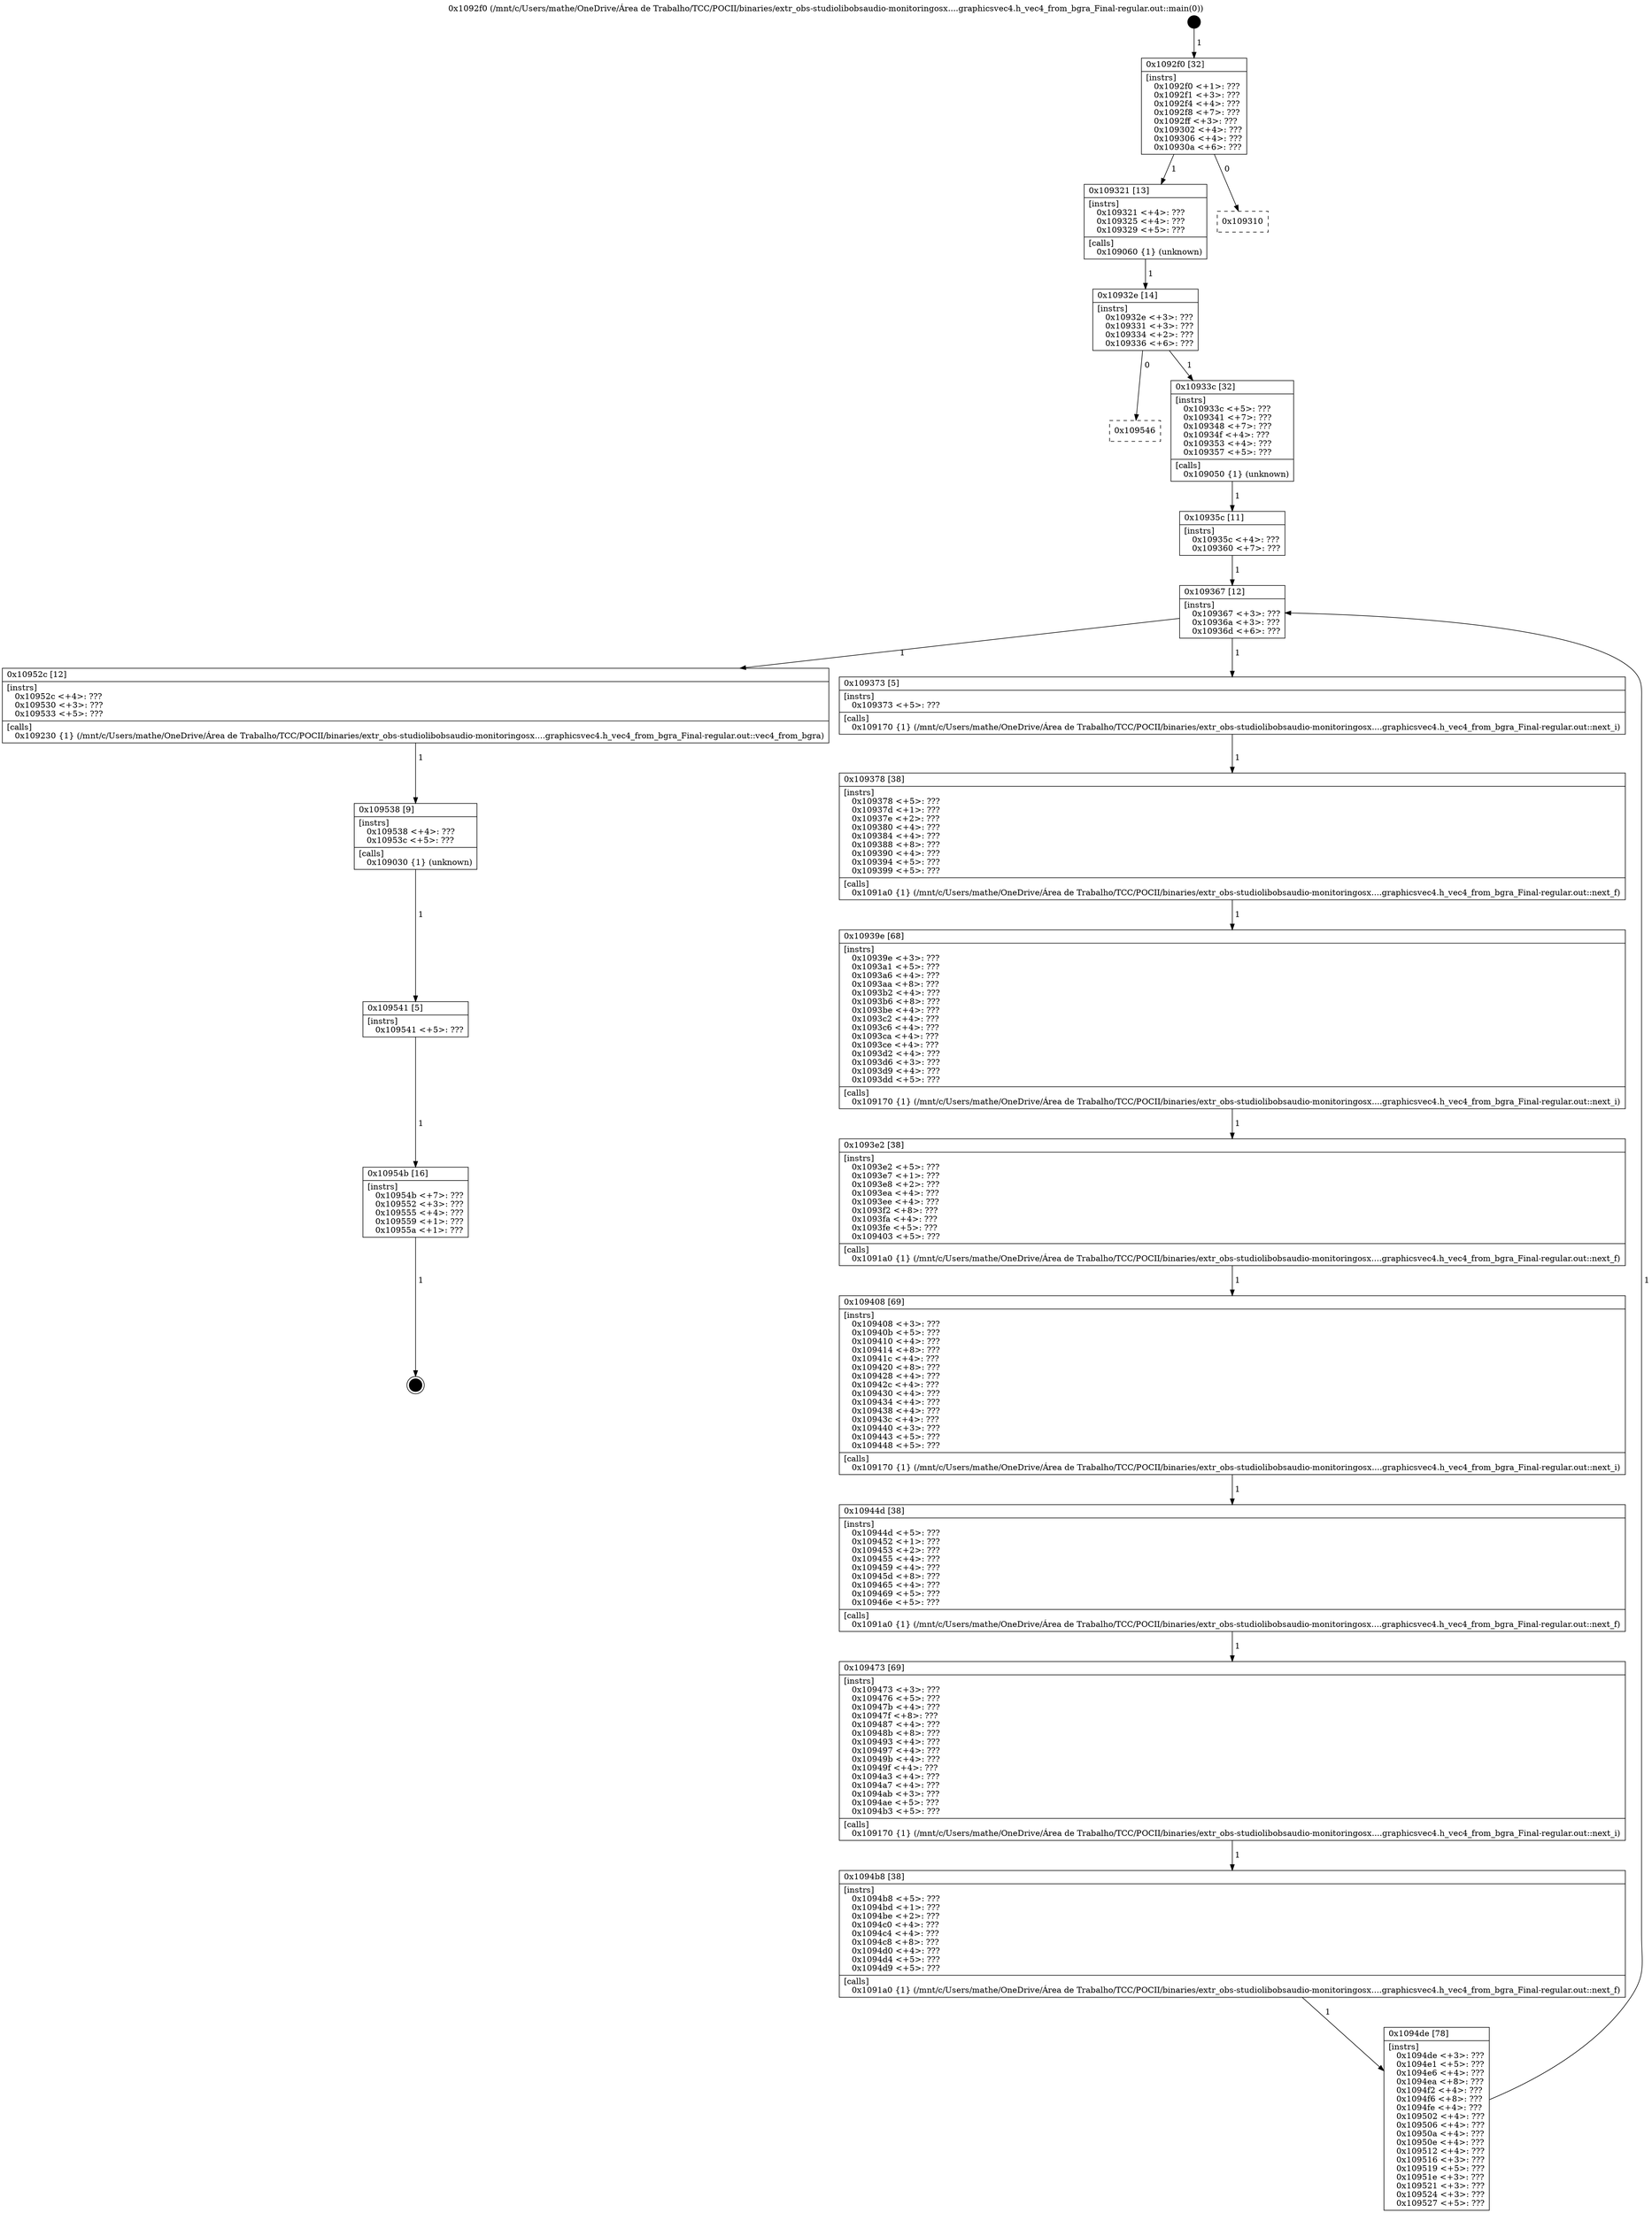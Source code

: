 digraph "0x1092f0" {
  label = "0x1092f0 (/mnt/c/Users/mathe/OneDrive/Área de Trabalho/TCC/POCII/binaries/extr_obs-studiolibobsaudio-monitoringosx....graphicsvec4.h_vec4_from_bgra_Final-regular.out::main(0))"
  labelloc = "t"
  node[shape=record]

  Entry [label="",width=0.3,height=0.3,shape=circle,fillcolor=black,style=filled]
  "0x1092f0" [label="{
     0x1092f0 [32]\l
     | [instrs]\l
     &nbsp;&nbsp;0x1092f0 \<+1\>: ???\l
     &nbsp;&nbsp;0x1092f1 \<+3\>: ???\l
     &nbsp;&nbsp;0x1092f4 \<+4\>: ???\l
     &nbsp;&nbsp;0x1092f8 \<+7\>: ???\l
     &nbsp;&nbsp;0x1092ff \<+3\>: ???\l
     &nbsp;&nbsp;0x109302 \<+4\>: ???\l
     &nbsp;&nbsp;0x109306 \<+4\>: ???\l
     &nbsp;&nbsp;0x10930a \<+6\>: ???\l
  }"]
  "0x109321" [label="{
     0x109321 [13]\l
     | [instrs]\l
     &nbsp;&nbsp;0x109321 \<+4\>: ???\l
     &nbsp;&nbsp;0x109325 \<+4\>: ???\l
     &nbsp;&nbsp;0x109329 \<+5\>: ???\l
     | [calls]\l
     &nbsp;&nbsp;0x109060 \{1\} (unknown)\l
  }"]
  "0x109310" [label="{
     0x109310\l
  }", style=dashed]
  "0x10932e" [label="{
     0x10932e [14]\l
     | [instrs]\l
     &nbsp;&nbsp;0x10932e \<+3\>: ???\l
     &nbsp;&nbsp;0x109331 \<+3\>: ???\l
     &nbsp;&nbsp;0x109334 \<+2\>: ???\l
     &nbsp;&nbsp;0x109336 \<+6\>: ???\l
  }"]
  "0x109546" [label="{
     0x109546\l
  }", style=dashed]
  "0x10933c" [label="{
     0x10933c [32]\l
     | [instrs]\l
     &nbsp;&nbsp;0x10933c \<+5\>: ???\l
     &nbsp;&nbsp;0x109341 \<+7\>: ???\l
     &nbsp;&nbsp;0x109348 \<+7\>: ???\l
     &nbsp;&nbsp;0x10934f \<+4\>: ???\l
     &nbsp;&nbsp;0x109353 \<+4\>: ???\l
     &nbsp;&nbsp;0x109357 \<+5\>: ???\l
     | [calls]\l
     &nbsp;&nbsp;0x109050 \{1\} (unknown)\l
  }"]
  Exit [label="",width=0.3,height=0.3,shape=circle,fillcolor=black,style=filled,peripheries=2]
  "0x109367" [label="{
     0x109367 [12]\l
     | [instrs]\l
     &nbsp;&nbsp;0x109367 \<+3\>: ???\l
     &nbsp;&nbsp;0x10936a \<+3\>: ???\l
     &nbsp;&nbsp;0x10936d \<+6\>: ???\l
  }"]
  "0x10952c" [label="{
     0x10952c [12]\l
     | [instrs]\l
     &nbsp;&nbsp;0x10952c \<+4\>: ???\l
     &nbsp;&nbsp;0x109530 \<+3\>: ???\l
     &nbsp;&nbsp;0x109533 \<+5\>: ???\l
     | [calls]\l
     &nbsp;&nbsp;0x109230 \{1\} (/mnt/c/Users/mathe/OneDrive/Área de Trabalho/TCC/POCII/binaries/extr_obs-studiolibobsaudio-monitoringosx....graphicsvec4.h_vec4_from_bgra_Final-regular.out::vec4_from_bgra)\l
  }"]
  "0x109373" [label="{
     0x109373 [5]\l
     | [instrs]\l
     &nbsp;&nbsp;0x109373 \<+5\>: ???\l
     | [calls]\l
     &nbsp;&nbsp;0x109170 \{1\} (/mnt/c/Users/mathe/OneDrive/Área de Trabalho/TCC/POCII/binaries/extr_obs-studiolibobsaudio-monitoringosx....graphicsvec4.h_vec4_from_bgra_Final-regular.out::next_i)\l
  }"]
  "0x109378" [label="{
     0x109378 [38]\l
     | [instrs]\l
     &nbsp;&nbsp;0x109378 \<+5\>: ???\l
     &nbsp;&nbsp;0x10937d \<+1\>: ???\l
     &nbsp;&nbsp;0x10937e \<+2\>: ???\l
     &nbsp;&nbsp;0x109380 \<+4\>: ???\l
     &nbsp;&nbsp;0x109384 \<+4\>: ???\l
     &nbsp;&nbsp;0x109388 \<+8\>: ???\l
     &nbsp;&nbsp;0x109390 \<+4\>: ???\l
     &nbsp;&nbsp;0x109394 \<+5\>: ???\l
     &nbsp;&nbsp;0x109399 \<+5\>: ???\l
     | [calls]\l
     &nbsp;&nbsp;0x1091a0 \{1\} (/mnt/c/Users/mathe/OneDrive/Área de Trabalho/TCC/POCII/binaries/extr_obs-studiolibobsaudio-monitoringosx....graphicsvec4.h_vec4_from_bgra_Final-regular.out::next_f)\l
  }"]
  "0x10939e" [label="{
     0x10939e [68]\l
     | [instrs]\l
     &nbsp;&nbsp;0x10939e \<+3\>: ???\l
     &nbsp;&nbsp;0x1093a1 \<+5\>: ???\l
     &nbsp;&nbsp;0x1093a6 \<+4\>: ???\l
     &nbsp;&nbsp;0x1093aa \<+8\>: ???\l
     &nbsp;&nbsp;0x1093b2 \<+4\>: ???\l
     &nbsp;&nbsp;0x1093b6 \<+8\>: ???\l
     &nbsp;&nbsp;0x1093be \<+4\>: ???\l
     &nbsp;&nbsp;0x1093c2 \<+4\>: ???\l
     &nbsp;&nbsp;0x1093c6 \<+4\>: ???\l
     &nbsp;&nbsp;0x1093ca \<+4\>: ???\l
     &nbsp;&nbsp;0x1093ce \<+4\>: ???\l
     &nbsp;&nbsp;0x1093d2 \<+4\>: ???\l
     &nbsp;&nbsp;0x1093d6 \<+3\>: ???\l
     &nbsp;&nbsp;0x1093d9 \<+4\>: ???\l
     &nbsp;&nbsp;0x1093dd \<+5\>: ???\l
     | [calls]\l
     &nbsp;&nbsp;0x109170 \{1\} (/mnt/c/Users/mathe/OneDrive/Área de Trabalho/TCC/POCII/binaries/extr_obs-studiolibobsaudio-monitoringosx....graphicsvec4.h_vec4_from_bgra_Final-regular.out::next_i)\l
  }"]
  "0x1093e2" [label="{
     0x1093e2 [38]\l
     | [instrs]\l
     &nbsp;&nbsp;0x1093e2 \<+5\>: ???\l
     &nbsp;&nbsp;0x1093e7 \<+1\>: ???\l
     &nbsp;&nbsp;0x1093e8 \<+2\>: ???\l
     &nbsp;&nbsp;0x1093ea \<+4\>: ???\l
     &nbsp;&nbsp;0x1093ee \<+4\>: ???\l
     &nbsp;&nbsp;0x1093f2 \<+8\>: ???\l
     &nbsp;&nbsp;0x1093fa \<+4\>: ???\l
     &nbsp;&nbsp;0x1093fe \<+5\>: ???\l
     &nbsp;&nbsp;0x109403 \<+5\>: ???\l
     | [calls]\l
     &nbsp;&nbsp;0x1091a0 \{1\} (/mnt/c/Users/mathe/OneDrive/Área de Trabalho/TCC/POCII/binaries/extr_obs-studiolibobsaudio-monitoringosx....graphicsvec4.h_vec4_from_bgra_Final-regular.out::next_f)\l
  }"]
  "0x109408" [label="{
     0x109408 [69]\l
     | [instrs]\l
     &nbsp;&nbsp;0x109408 \<+3\>: ???\l
     &nbsp;&nbsp;0x10940b \<+5\>: ???\l
     &nbsp;&nbsp;0x109410 \<+4\>: ???\l
     &nbsp;&nbsp;0x109414 \<+8\>: ???\l
     &nbsp;&nbsp;0x10941c \<+4\>: ???\l
     &nbsp;&nbsp;0x109420 \<+8\>: ???\l
     &nbsp;&nbsp;0x109428 \<+4\>: ???\l
     &nbsp;&nbsp;0x10942c \<+4\>: ???\l
     &nbsp;&nbsp;0x109430 \<+4\>: ???\l
     &nbsp;&nbsp;0x109434 \<+4\>: ???\l
     &nbsp;&nbsp;0x109438 \<+4\>: ???\l
     &nbsp;&nbsp;0x10943c \<+4\>: ???\l
     &nbsp;&nbsp;0x109440 \<+3\>: ???\l
     &nbsp;&nbsp;0x109443 \<+5\>: ???\l
     &nbsp;&nbsp;0x109448 \<+5\>: ???\l
     | [calls]\l
     &nbsp;&nbsp;0x109170 \{1\} (/mnt/c/Users/mathe/OneDrive/Área de Trabalho/TCC/POCII/binaries/extr_obs-studiolibobsaudio-monitoringosx....graphicsvec4.h_vec4_from_bgra_Final-regular.out::next_i)\l
  }"]
  "0x10944d" [label="{
     0x10944d [38]\l
     | [instrs]\l
     &nbsp;&nbsp;0x10944d \<+5\>: ???\l
     &nbsp;&nbsp;0x109452 \<+1\>: ???\l
     &nbsp;&nbsp;0x109453 \<+2\>: ???\l
     &nbsp;&nbsp;0x109455 \<+4\>: ???\l
     &nbsp;&nbsp;0x109459 \<+4\>: ???\l
     &nbsp;&nbsp;0x10945d \<+8\>: ???\l
     &nbsp;&nbsp;0x109465 \<+4\>: ???\l
     &nbsp;&nbsp;0x109469 \<+5\>: ???\l
     &nbsp;&nbsp;0x10946e \<+5\>: ???\l
     | [calls]\l
     &nbsp;&nbsp;0x1091a0 \{1\} (/mnt/c/Users/mathe/OneDrive/Área de Trabalho/TCC/POCII/binaries/extr_obs-studiolibobsaudio-monitoringosx....graphicsvec4.h_vec4_from_bgra_Final-regular.out::next_f)\l
  }"]
  "0x109473" [label="{
     0x109473 [69]\l
     | [instrs]\l
     &nbsp;&nbsp;0x109473 \<+3\>: ???\l
     &nbsp;&nbsp;0x109476 \<+5\>: ???\l
     &nbsp;&nbsp;0x10947b \<+4\>: ???\l
     &nbsp;&nbsp;0x10947f \<+8\>: ???\l
     &nbsp;&nbsp;0x109487 \<+4\>: ???\l
     &nbsp;&nbsp;0x10948b \<+8\>: ???\l
     &nbsp;&nbsp;0x109493 \<+4\>: ???\l
     &nbsp;&nbsp;0x109497 \<+4\>: ???\l
     &nbsp;&nbsp;0x10949b \<+4\>: ???\l
     &nbsp;&nbsp;0x10949f \<+4\>: ???\l
     &nbsp;&nbsp;0x1094a3 \<+4\>: ???\l
     &nbsp;&nbsp;0x1094a7 \<+4\>: ???\l
     &nbsp;&nbsp;0x1094ab \<+3\>: ???\l
     &nbsp;&nbsp;0x1094ae \<+5\>: ???\l
     &nbsp;&nbsp;0x1094b3 \<+5\>: ???\l
     | [calls]\l
     &nbsp;&nbsp;0x109170 \{1\} (/mnt/c/Users/mathe/OneDrive/Área de Trabalho/TCC/POCII/binaries/extr_obs-studiolibobsaudio-monitoringosx....graphicsvec4.h_vec4_from_bgra_Final-regular.out::next_i)\l
  }"]
  "0x1094b8" [label="{
     0x1094b8 [38]\l
     | [instrs]\l
     &nbsp;&nbsp;0x1094b8 \<+5\>: ???\l
     &nbsp;&nbsp;0x1094bd \<+1\>: ???\l
     &nbsp;&nbsp;0x1094be \<+2\>: ???\l
     &nbsp;&nbsp;0x1094c0 \<+4\>: ???\l
     &nbsp;&nbsp;0x1094c4 \<+4\>: ???\l
     &nbsp;&nbsp;0x1094c8 \<+8\>: ???\l
     &nbsp;&nbsp;0x1094d0 \<+4\>: ???\l
     &nbsp;&nbsp;0x1094d4 \<+5\>: ???\l
     &nbsp;&nbsp;0x1094d9 \<+5\>: ???\l
     | [calls]\l
     &nbsp;&nbsp;0x1091a0 \{1\} (/mnt/c/Users/mathe/OneDrive/Área de Trabalho/TCC/POCII/binaries/extr_obs-studiolibobsaudio-monitoringosx....graphicsvec4.h_vec4_from_bgra_Final-regular.out::next_f)\l
  }"]
  "0x1094de" [label="{
     0x1094de [78]\l
     | [instrs]\l
     &nbsp;&nbsp;0x1094de \<+3\>: ???\l
     &nbsp;&nbsp;0x1094e1 \<+5\>: ???\l
     &nbsp;&nbsp;0x1094e6 \<+4\>: ???\l
     &nbsp;&nbsp;0x1094ea \<+8\>: ???\l
     &nbsp;&nbsp;0x1094f2 \<+4\>: ???\l
     &nbsp;&nbsp;0x1094f6 \<+8\>: ???\l
     &nbsp;&nbsp;0x1094fe \<+4\>: ???\l
     &nbsp;&nbsp;0x109502 \<+4\>: ???\l
     &nbsp;&nbsp;0x109506 \<+4\>: ???\l
     &nbsp;&nbsp;0x10950a \<+4\>: ???\l
     &nbsp;&nbsp;0x10950e \<+4\>: ???\l
     &nbsp;&nbsp;0x109512 \<+4\>: ???\l
     &nbsp;&nbsp;0x109516 \<+3\>: ???\l
     &nbsp;&nbsp;0x109519 \<+5\>: ???\l
     &nbsp;&nbsp;0x10951e \<+3\>: ???\l
     &nbsp;&nbsp;0x109521 \<+3\>: ???\l
     &nbsp;&nbsp;0x109524 \<+3\>: ???\l
     &nbsp;&nbsp;0x109527 \<+5\>: ???\l
  }"]
  "0x10935c" [label="{
     0x10935c [11]\l
     | [instrs]\l
     &nbsp;&nbsp;0x10935c \<+4\>: ???\l
     &nbsp;&nbsp;0x109360 \<+7\>: ???\l
  }"]
  "0x109538" [label="{
     0x109538 [9]\l
     | [instrs]\l
     &nbsp;&nbsp;0x109538 \<+4\>: ???\l
     &nbsp;&nbsp;0x10953c \<+5\>: ???\l
     | [calls]\l
     &nbsp;&nbsp;0x109030 \{1\} (unknown)\l
  }"]
  "0x109541" [label="{
     0x109541 [5]\l
     | [instrs]\l
     &nbsp;&nbsp;0x109541 \<+5\>: ???\l
  }"]
  "0x10954b" [label="{
     0x10954b [16]\l
     | [instrs]\l
     &nbsp;&nbsp;0x10954b \<+7\>: ???\l
     &nbsp;&nbsp;0x109552 \<+3\>: ???\l
     &nbsp;&nbsp;0x109555 \<+4\>: ???\l
     &nbsp;&nbsp;0x109559 \<+1\>: ???\l
     &nbsp;&nbsp;0x10955a \<+1\>: ???\l
  }"]
  Entry -> "0x1092f0" [label=" 1"]
  "0x1092f0" -> "0x109321" [label=" 1"]
  "0x1092f0" -> "0x109310" [label=" 0"]
  "0x109321" -> "0x10932e" [label=" 1"]
  "0x10932e" -> "0x109546" [label=" 0"]
  "0x10932e" -> "0x10933c" [label=" 1"]
  "0x10954b" -> Exit [label=" 1"]
  "0x10933c" -> "0x10935c" [label=" 1"]
  "0x109367" -> "0x10952c" [label=" 1"]
  "0x109367" -> "0x109373" [label=" 1"]
  "0x109373" -> "0x109378" [label=" 1"]
  "0x109378" -> "0x10939e" [label=" 1"]
  "0x10939e" -> "0x1093e2" [label=" 1"]
  "0x1093e2" -> "0x109408" [label=" 1"]
  "0x109408" -> "0x10944d" [label=" 1"]
  "0x10944d" -> "0x109473" [label=" 1"]
  "0x109473" -> "0x1094b8" [label=" 1"]
  "0x1094b8" -> "0x1094de" [label=" 1"]
  "0x10935c" -> "0x109367" [label=" 1"]
  "0x1094de" -> "0x109367" [label=" 1"]
  "0x10952c" -> "0x109538" [label=" 1"]
  "0x109538" -> "0x109541" [label=" 1"]
  "0x109541" -> "0x10954b" [label=" 1"]
}
